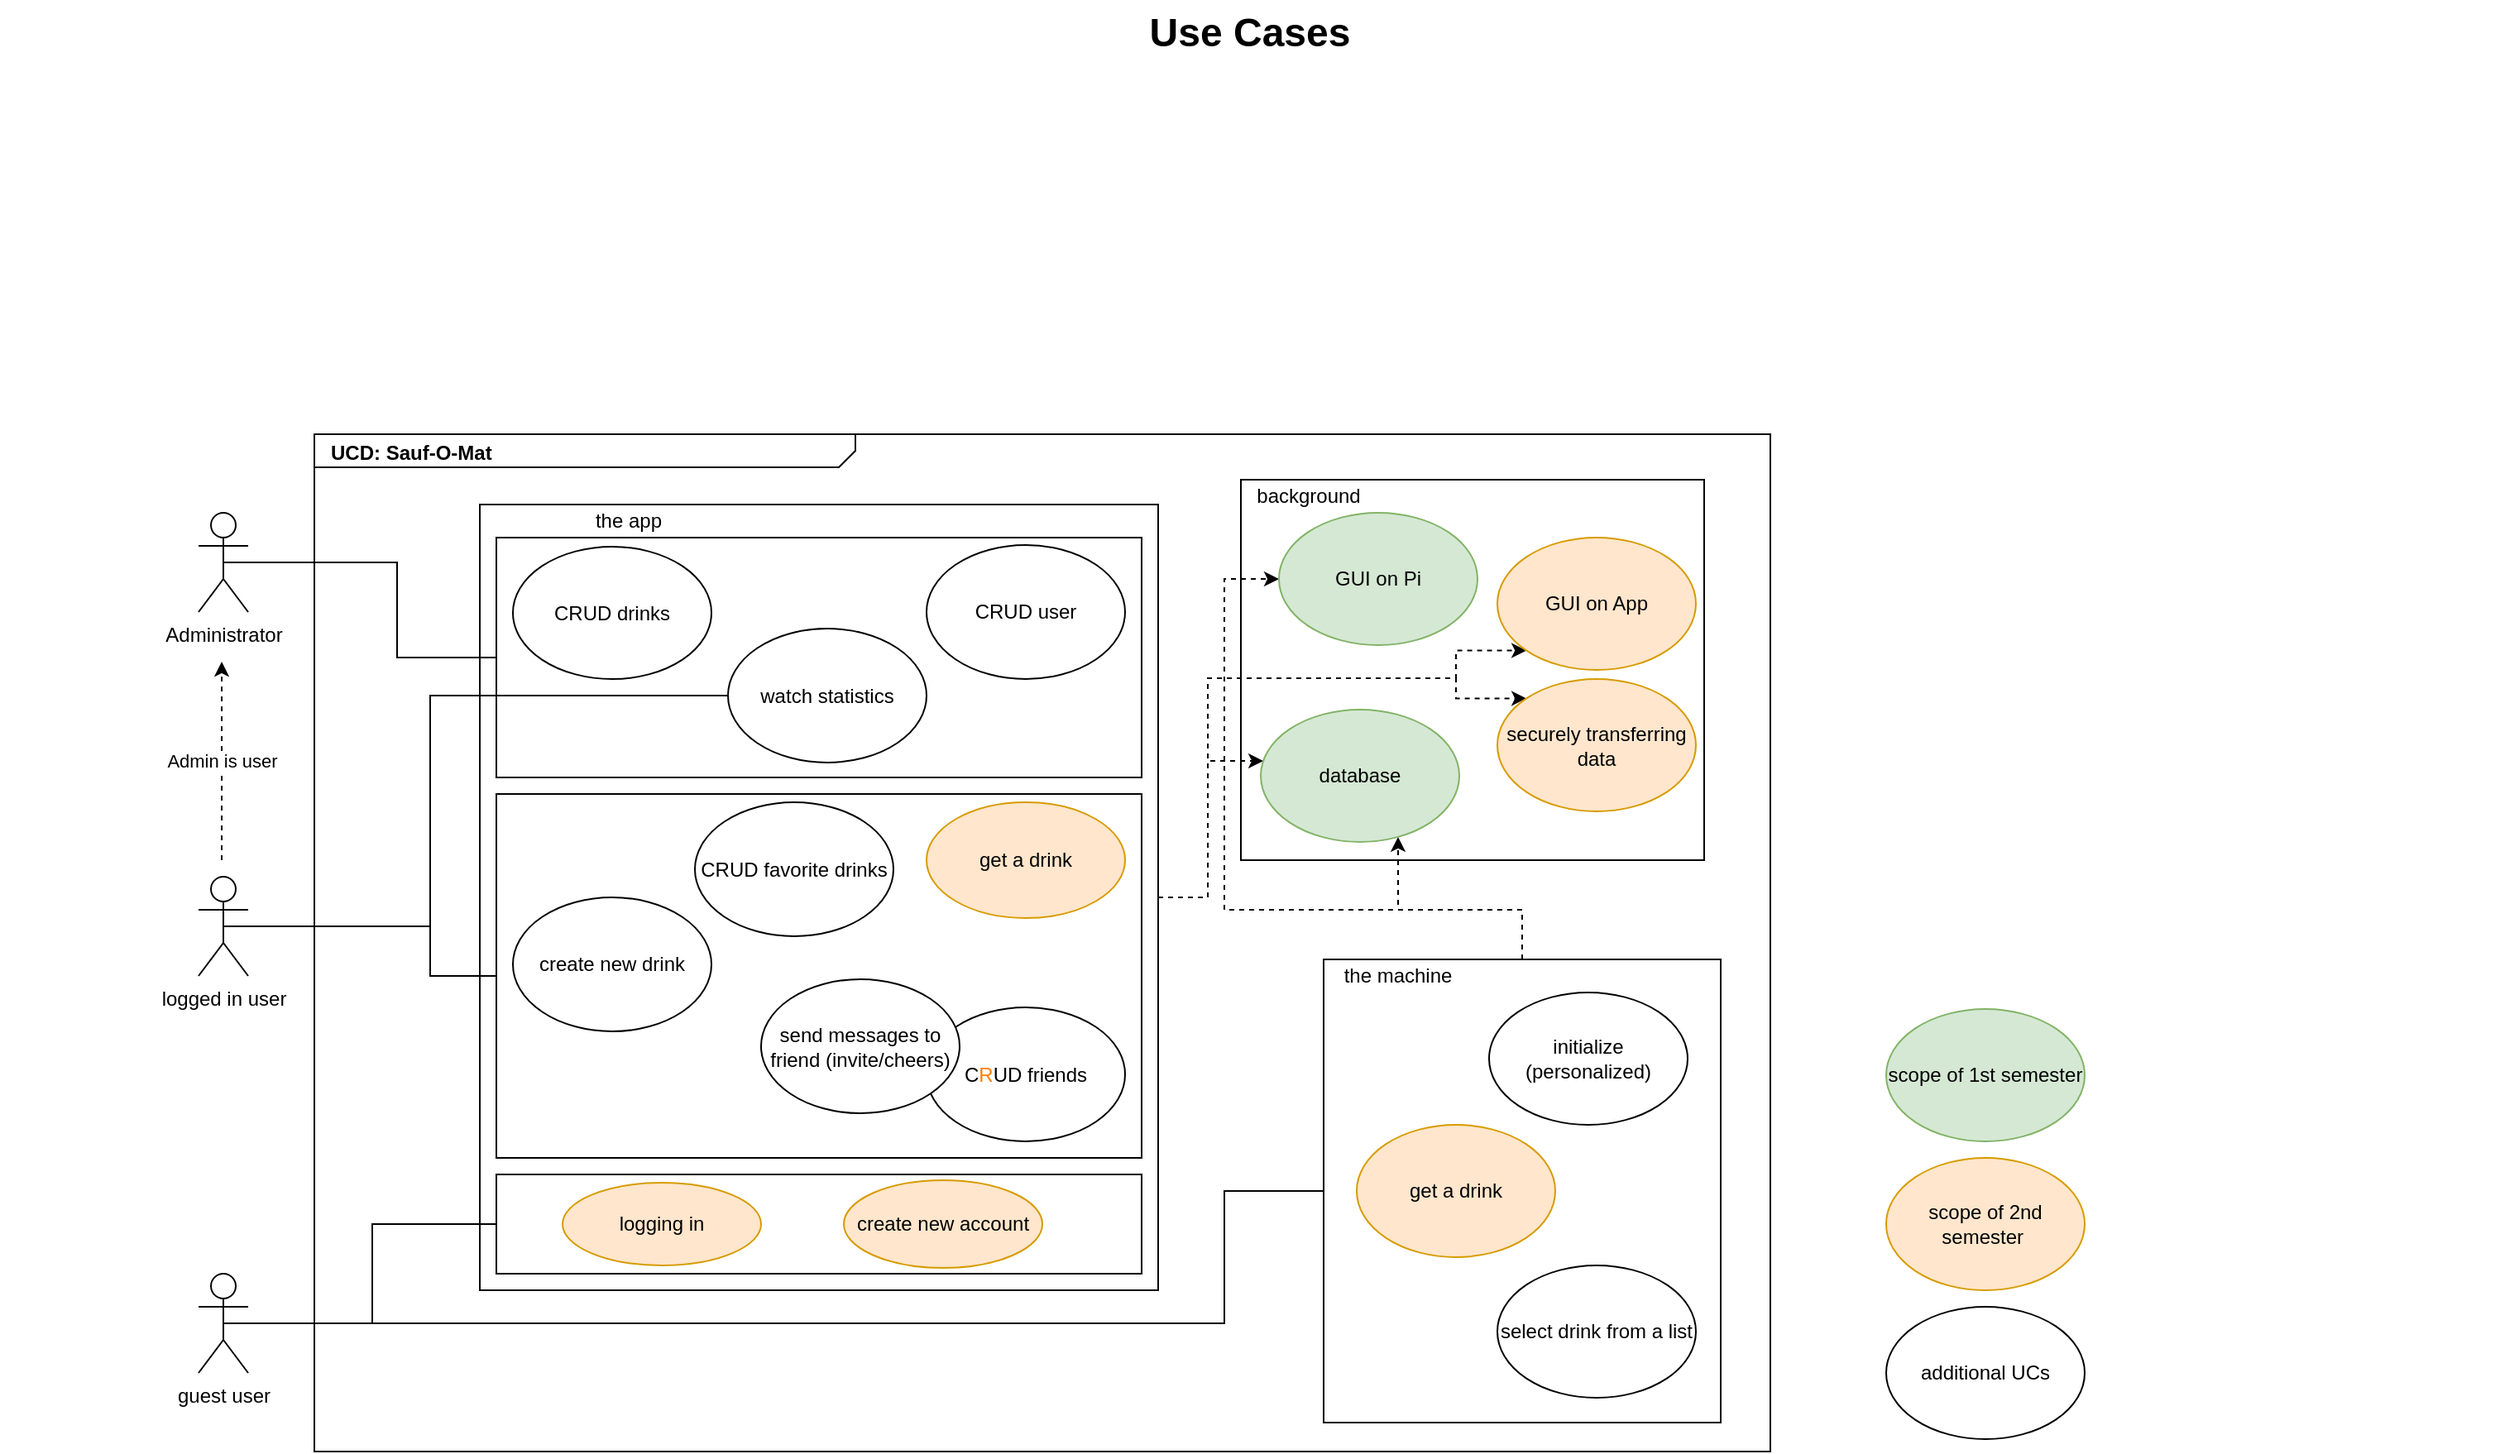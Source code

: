 <mxfile version="13.2.3" type="github"><diagram name="Page-1" id="929967ad-93f9-6ef4-fab6-5d389245f69c"><mxGraphModel dx="1429" dy="842" grid="1" gridSize="10" guides="1" tooltips="1" connect="1" arrows="1" fold="1" page="1" pageScale="1.5" pageWidth="1169" pageHeight="826" background="none" math="0" shadow="0"><root><mxCell id="0" style=";html=1;"/><mxCell id="1" style=";html=1;" parent="0"/><mxCell id="WrZDRcxW5mvsvKTFPsFO-1" value="" style="rounded=0;whiteSpace=wrap;html=1;" parent="1" vertex="1"><mxGeometry x="870" y="330" width="280" height="230" as="geometry"/></mxCell><mxCell id="1672d66443f91eb5-1" value="&lt;p style=&quot;margin: 0px ; margin-top: 4px ; margin-left: 10px ; text-align: left&quot;&gt;&lt;b&gt;UCD: Sauf-O-Mat&lt;/b&gt;&lt;/p&gt;" style="html=1;strokeWidth=1;shape=mxgraph.sysml.package;html=1;overflow=fill;whiteSpace=wrap;fillColor=none;gradientColor=none;fontSize=12;align=center;labelX=327.64;" parent="1" vertex="1"><mxGeometry x="310" y="302.5" width="880" height="615" as="geometry"/></mxCell><mxCell id="jHibkOjHy9GFrKHYjJ3p-6" style="edgeStyle=orthogonalEdgeStyle;rounded=0;orthogonalLoop=1;jettySize=auto;html=1;dashed=1;" parent="1" source="ksq6a7_M7tp1EPleH8gU-3" target="jHibkOjHy9GFrKHYjJ3p-1" edge="1"><mxGeometry relative="1" as="geometry"><Array as="points"><mxPoint x="850" y="583"/><mxPoint x="850" y="500"/></Array></mxGeometry></mxCell><mxCell id="jHibkOjHy9GFrKHYjJ3p-7" style="edgeStyle=orthogonalEdgeStyle;rounded=0;orthogonalLoop=1;jettySize=auto;html=1;dashed=1;entryX=0;entryY=1;entryDx=0;entryDy=0;" parent="1" source="ksq6a7_M7tp1EPleH8gU-3" target="jHibkOjHy9GFrKHYjJ3p-2" edge="1"><mxGeometry relative="1" as="geometry"><Array as="points"><mxPoint x="850" y="583"/><mxPoint x="850" y="450"/><mxPoint x="1000" y="450"/><mxPoint x="1000" y="433"/></Array></mxGeometry></mxCell><mxCell id="NLYthEx4asTAi7h6bmcH-3" style="edgeStyle=orthogonalEdgeStyle;rounded=0;orthogonalLoop=1;jettySize=auto;html=1;exitX=1;exitY=0.5;exitDx=0;exitDy=0;entryX=0;entryY=0;entryDx=0;entryDy=0;dashed=1;" parent="1" source="ksq6a7_M7tp1EPleH8gU-3" target="NLYthEx4asTAi7h6bmcH-1" edge="1"><mxGeometry relative="1" as="geometry"><Array as="points"><mxPoint x="850" y="583"/><mxPoint x="850" y="450"/><mxPoint x="1000" y="450"/><mxPoint x="1000" y="462"/></Array></mxGeometry></mxCell><mxCell id="ksq6a7_M7tp1EPleH8gU-3" value="" style="rounded=0;whiteSpace=wrap;html=1;" parent="1" vertex="1"><mxGeometry x="410" y="345" width="410" height="475" as="geometry"/></mxCell><mxCell id="jHibkOjHy9GFrKHYjJ3p-8" style="edgeStyle=orthogonalEdgeStyle;rounded=0;orthogonalLoop=1;jettySize=auto;html=1;dashed=1;" parent="1" source="ksq6a7_M7tp1EPleH8gU-1" target="jHibkOjHy9GFrKHYjJ3p-1" edge="1"><mxGeometry relative="1" as="geometry"><Array as="points"><mxPoint x="1040" y="590"/><mxPoint x="965" y="590"/></Array></mxGeometry></mxCell><mxCell id="jHibkOjHy9GFrKHYjJ3p-9" style="edgeStyle=orthogonalEdgeStyle;rounded=0;orthogonalLoop=1;jettySize=auto;html=1;dashed=1;" parent="1" source="ksq6a7_M7tp1EPleH8gU-1" target="WrZDRcxW5mvsvKTFPsFO-3" edge="1"><mxGeometry relative="1" as="geometry"><Array as="points"><mxPoint x="1040" y="590"/><mxPoint x="860" y="590"/><mxPoint x="860" y="390"/></Array></mxGeometry></mxCell><mxCell id="ksq6a7_M7tp1EPleH8gU-1" value="&lt;p style=&quot;line-height: 120%&quot;&gt;&lt;br&gt;&lt;/p&gt;" style="rounded=0;whiteSpace=wrap;html=1;align=left;" parent="1" vertex="1"><mxGeometry x="920" y="620" width="240" height="280" as="geometry"/></mxCell><mxCell id="1672d66443f91eb5-23" value="Use Cases" style="text;strokeColor=none;fillColor=none;html=1;fontSize=24;fontStyle=1;verticalAlign=middle;align=center;" parent="1" vertex="1"><mxGeometry x="120" y="40" width="1510" height="40" as="geometry"/></mxCell><mxCell id="UdisgInQgk-2wzywwEUG-1" value="logged in user" style="shape=umlActor;verticalLabelPosition=bottom;labelBackgroundColor=#ffffff;verticalAlign=top;html=1;outlineConnect=0;" parent="1" vertex="1"><mxGeometry x="240" y="570" width="30" height="60" as="geometry"/></mxCell><mxCell id="ksq6a7_M7tp1EPleH8gU-9" style="edgeStyle=orthogonalEdgeStyle;rounded=0;orthogonalLoop=1;jettySize=auto;html=1;endArrow=none;endFill=0;exitX=0.5;exitY=0.5;exitDx=0;exitDy=0;exitPerimeter=0;" parent="1" source="UdisgInQgk-2wzywwEUG-2" target="ksq6a7_M7tp1EPleH8gU-1" edge="1"><mxGeometry relative="1" as="geometry"><mxPoint x="270" y="850" as="sourcePoint"/><Array as="points"><mxPoint x="860" y="840"/><mxPoint x="860" y="760"/></Array></mxGeometry></mxCell><mxCell id="UdisgInQgk-2wzywwEUG-2" value="guest user" style="shape=umlActor;verticalLabelPosition=bottom;labelBackgroundColor=#ffffff;verticalAlign=top;html=1;outlineConnect=0;" parent="1" vertex="1"><mxGeometry x="240" y="810" width="30" height="60" as="geometry"/></mxCell><mxCell id="UdisgInQgk-2wzywwEUG-3" value="Administrator" style="shape=umlActor;verticalLabelPosition=bottom;labelBackgroundColor=#ffffff;verticalAlign=top;html=1;outlineConnect=0;" parent="1" vertex="1"><mxGeometry x="240" y="350" width="30" height="60" as="geometry"/></mxCell><mxCell id="ATY-g-Nzfzt56TwZ5olm-3" value="get a drink" style="ellipse;whiteSpace=wrap;html=1;fillColor=#ffe6cc;strokeColor=#d79b00;" parent="1" vertex="1"><mxGeometry x="940" y="720" width="120" height="80" as="geometry"/></mxCell><mxCell id="ATY-g-Nzfzt56TwZ5olm-8" value="select drink from a list" style="ellipse;whiteSpace=wrap;html=1;" parent="1" vertex="1"><mxGeometry x="1025" y="805" width="120" height="80" as="geometry"/></mxCell><mxCell id="ksq6a7_M7tp1EPleH8gU-2" value="the machine" style="text;html=1;strokeColor=none;fillColor=none;align=center;verticalAlign=middle;whiteSpace=wrap;rounded=0;" parent="1" vertex="1"><mxGeometry x="920" y="620" width="90" height="20" as="geometry"/></mxCell><mxCell id="ksq6a7_M7tp1EPleH8gU-4" value="the app" style="text;html=1;strokeColor=none;fillColor=none;align=center;verticalAlign=middle;whiteSpace=wrap;rounded=0;" parent="1" vertex="1"><mxGeometry x="460" y="345" width="80" height="20" as="geometry"/></mxCell><mxCell id="ksq6a7_M7tp1EPleH8gU-8" value="initialize (personalized)" style="ellipse;whiteSpace=wrap;html=1;" parent="1" vertex="1"><mxGeometry x="1020" y="640" width="120" height="80" as="geometry"/></mxCell><mxCell id="7F89QZxxg0Vbois1I_Bk-5" value="Admin is user" style="endArrow=classic;dashed=1;html=1;endFill=1;" parent="1" edge="1"><mxGeometry width="50" height="50" relative="1" as="geometry"><mxPoint x="254" y="560" as="sourcePoint"/><mxPoint x="254" y="440" as="targetPoint"/></mxGeometry></mxCell><mxCell id="7F89QZxxg0Vbois1I_Bk-9" value="additional UCs" style="ellipse;whiteSpace=wrap;html=1;" parent="1" vertex="1"><mxGeometry x="1260" y="830" width="120" height="80" as="geometry"/></mxCell><mxCell id="z0dg7Er8j7Dj6URBfMnL-1" value="" style="rounded=0;whiteSpace=wrap;html=1;" parent="1" vertex="1"><mxGeometry x="420" y="365" width="390" height="145" as="geometry"/></mxCell><mxCell id="ATY-g-Nzfzt56TwZ5olm-13" value="CRUD drinks" style="ellipse;whiteSpace=wrap;html=1;" parent="1" vertex="1"><mxGeometry x="430" y="370.5" width="120" height="80" as="geometry"/></mxCell><mxCell id="7F89QZxxg0Vbois1I_Bk-1" style="edgeStyle=orthogonalEdgeStyle;rounded=0;orthogonalLoop=1;jettySize=auto;html=1;exitX=0.5;exitY=0.5;exitDx=0;exitDy=0;exitPerimeter=0;entryX=0;entryY=0.5;entryDx=0;entryDy=0;endArrow=none;endFill=0;" parent="1" source="UdisgInQgk-2wzywwEUG-1" target="ATY-g-Nzfzt56TwZ5olm-2" edge="1"><mxGeometry relative="1" as="geometry"><Array as="points"><mxPoint x="380" y="600"/><mxPoint x="380" y="460"/></Array></mxGeometry></mxCell><mxCell id="7F89QZxxg0Vbois1I_Bk-3" style="edgeStyle=orthogonalEdgeStyle;rounded=0;orthogonalLoop=1;jettySize=auto;html=1;exitX=0.5;exitY=0.5;exitDx=0;exitDy=0;exitPerimeter=0;entryX=0;entryY=0.5;entryDx=0;entryDy=0;endArrow=none;endFill=0;" parent="1" source="UdisgInQgk-2wzywwEUG-3" target="z0dg7Er8j7Dj6URBfMnL-1" edge="1"><mxGeometry relative="1" as="geometry"><Array as="points"><mxPoint x="360" y="380"/><mxPoint x="360" y="438"/></Array></mxGeometry></mxCell><mxCell id="ATY-g-Nzfzt56TwZ5olm-2" value="watch statistics" style="ellipse;whiteSpace=wrap;html=1;" parent="1" vertex="1"><mxGeometry x="560" y="420" width="120" height="81" as="geometry"/></mxCell><mxCell id="ATY-g-Nzfzt56TwZ5olm-12" value="CRUD user" style="ellipse;whiteSpace=wrap;html=1;" parent="1" vertex="1"><mxGeometry x="680" y="369.5" width="120" height="81" as="geometry"/></mxCell><mxCell id="z0dg7Er8j7Dj6URBfMnL-2" value="" style="rounded=0;whiteSpace=wrap;html=1;" parent="1" vertex="1"><mxGeometry x="420" y="520" width="390" height="220" as="geometry"/></mxCell><mxCell id="z0dg7Er8j7Dj6URBfMnL-3" value="" style="rounded=0;whiteSpace=wrap;html=1;" parent="1" vertex="1"><mxGeometry x="420" y="750" width="390" height="60" as="geometry"/></mxCell><mxCell id="ksq6a7_M7tp1EPleH8gU-12" style="edgeStyle=orthogonalEdgeStyle;rounded=0;orthogonalLoop=1;jettySize=auto;html=1;exitX=0.5;exitY=0.5;exitDx=0;exitDy=0;exitPerimeter=0;endArrow=none;endFill=0;entryX=0;entryY=0.5;entryDx=0;entryDy=0;" parent="1" source="UdisgInQgk-2wzywwEUG-1" target="z0dg7Er8j7Dj6URBfMnL-2" edge="1"><mxGeometry relative="1" as="geometry"><Array as="points"><mxPoint x="380" y="600"/><mxPoint x="380" y="630"/></Array></mxGeometry></mxCell><mxCell id="7F89QZxxg0Vbois1I_Bk-7" style="edgeStyle=orthogonalEdgeStyle;rounded=0;orthogonalLoop=1;jettySize=auto;html=1;exitX=0.5;exitY=0.5;exitDx=0;exitDy=0;exitPerimeter=0;entryX=0;entryY=0.5;entryDx=0;entryDy=0;endArrow=none;endFill=0;" parent="1" source="UdisgInQgk-2wzywwEUG-2" target="z0dg7Er8j7Dj6URBfMnL-3" edge="1"><mxGeometry relative="1" as="geometry"/></mxCell><mxCell id="UdisgInQgk-2wzywwEUG-8" value="logging in" style="ellipse;whiteSpace=wrap;html=1;fillColor=#ffe6cc;strokeColor=#d79b00;" parent="1" vertex="1"><mxGeometry x="460" y="755" width="120" height="50" as="geometry"/></mxCell><mxCell id="ATY-g-Nzfzt56TwZ5olm-1" value="create new drink" style="ellipse;whiteSpace=wrap;html=1;" parent="1" vertex="1"><mxGeometry x="430" y="582.5" width="120" height="81" as="geometry"/></mxCell><mxCell id="ATY-g-Nzfzt56TwZ5olm-4" value="CRUD favorite drinks" style="ellipse;whiteSpace=wrap;html=1;" parent="1" vertex="1"><mxGeometry x="540" y="525" width="120" height="81" as="geometry"/></mxCell><mxCell id="ATY-g-Nzfzt56TwZ5olm-5" value="C&lt;font color=&quot;#ff8000&quot;&gt;R&lt;/font&gt;UD friends" style="ellipse;whiteSpace=wrap;html=1;" parent="1" vertex="1"><mxGeometry x="680" y="649" width="120" height="81" as="geometry"/></mxCell><mxCell id="ATY-g-Nzfzt56TwZ5olm-7" value="send messages to friend (invite/cheers)" style="ellipse;whiteSpace=wrap;html=1;" parent="1" vertex="1"><mxGeometry x="580" y="632" width="120" height="81" as="geometry"/></mxCell><mxCell id="7F89QZxxg0Vbois1I_Bk-6" value="create new account" style="ellipse;whiteSpace=wrap;html=1;fillColor=#ffe6cc;strokeColor=#d79b00;" parent="1" vertex="1"><mxGeometry x="630" y="753.5" width="120" height="53" as="geometry"/></mxCell><mxCell id="7F89QZxxg0Vbois1I_Bk-10" value="get a drink" style="ellipse;whiteSpace=wrap;html=1;fillColor=#ffe6cc;strokeColor=#d79b00;" parent="1" vertex="1"><mxGeometry x="680" y="525" width="120" height="70" as="geometry"/></mxCell><mxCell id="WrZDRcxW5mvsvKTFPsFO-2" value="background" style="text;html=1;strokeColor=none;fillColor=none;align=center;verticalAlign=middle;whiteSpace=wrap;rounded=0;" parent="1" vertex="1"><mxGeometry x="872" y="330" width="78" height="20" as="geometry"/></mxCell><mxCell id="WrZDRcxW5mvsvKTFPsFO-3" value="GUI on Pi" style="ellipse;whiteSpace=wrap;html=1;fillColor=#d5e8d4;strokeColor=#82b366;" parent="1" vertex="1"><mxGeometry x="893" y="350" width="120" height="80" as="geometry"/></mxCell><mxCell id="jHibkOjHy9GFrKHYjJ3p-1" value="database" style="ellipse;whiteSpace=wrap;html=1;fillColor=#d5e8d4;strokeColor=#82b366;" parent="1" vertex="1"><mxGeometry x="882" y="469" width="120" height="80" as="geometry"/></mxCell><mxCell id="jHibkOjHy9GFrKHYjJ3p-2" value="GUI on App" style="ellipse;whiteSpace=wrap;html=1;fillColor=#ffe6cc;strokeColor=#d79b00;" parent="1" vertex="1"><mxGeometry x="1025" y="365" width="120" height="80" as="geometry"/></mxCell><mxCell id="jHibkOjHy9GFrKHYjJ3p-3" value="scope of 2nd semester&amp;nbsp;" style="ellipse;whiteSpace=wrap;html=1;fillColor=#ffe6cc;strokeColor=#d79b00;" parent="1" vertex="1"><mxGeometry x="1260" y="740" width="120" height="80" as="geometry"/></mxCell><mxCell id="jHibkOjHy9GFrKHYjJ3p-4" value="scope of 1st semester" style="ellipse;whiteSpace=wrap;html=1;fillColor=#d5e8d4;strokeColor=#82b366;" parent="1" vertex="1"><mxGeometry x="1260" y="650" width="120" height="80" as="geometry"/></mxCell><mxCell id="NLYthEx4asTAi7h6bmcH-1" value="securely transferring data" style="ellipse;whiteSpace=wrap;html=1;fillColor=#ffe6cc;strokeColor=#d79b00;" parent="1" vertex="1"><mxGeometry x="1025" y="450.5" width="120" height="80" as="geometry"/></mxCell></root></mxGraphModel></diagram></mxfile>